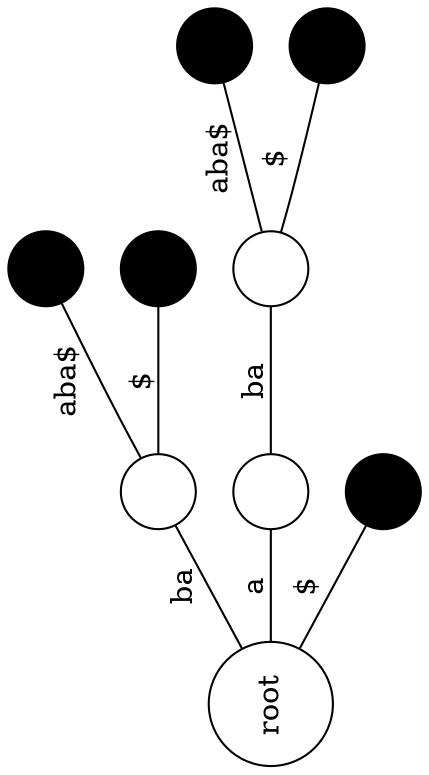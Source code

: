  graph tree_1 {
 rankdir=LR;
 orientation=landscape;
 size = 10;

1   [shape=circle, label="root"];
2   [shape=circle, label=""];
3   [shape=circle, label="", style="filled", color="black"];
4   [shape=circle, label=""];
5   [shape=circle, label=""];
6   [shape=circle, label="", style="filled", color="black"];
7   [shape=circle, label="", style="filled", color="black"];
8   [shape=circle, label="", style="filled", color="black"];
9   [shape=circle, label="", style="filled", color="black"];

 1 -- 2 [label="ba"];
 2 -- 3 [label="aba$"];
 
 1 -- 4 [label="a"];
 4 -- 5 [label="ba"];
 5 -- 6 [label="aba$"];

 1 -- 7 [label="$"];
 2 -- 8 [label="$"];
 5 -- 9 [label="$"];
  

 }